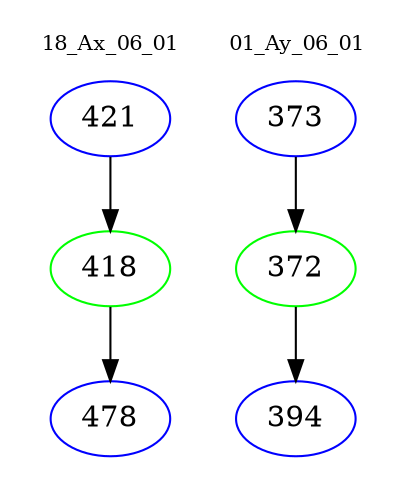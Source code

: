 digraph{
subgraph cluster_0 {
color = white
label = "18_Ax_06_01";
fontsize=10;
T0_421 [label="421", color="blue"]
T0_421 -> T0_418 [color="black"]
T0_418 [label="418", color="green"]
T0_418 -> T0_478 [color="black"]
T0_478 [label="478", color="blue"]
}
subgraph cluster_1 {
color = white
label = "01_Ay_06_01";
fontsize=10;
T1_373 [label="373", color="blue"]
T1_373 -> T1_372 [color="black"]
T1_372 [label="372", color="green"]
T1_372 -> T1_394 [color="black"]
T1_394 [label="394", color="blue"]
}
}

